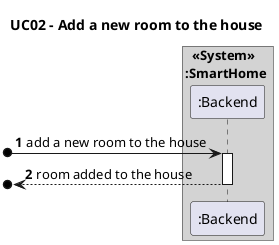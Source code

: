 @startuml

title UC02 - Add a new room to the house
autonumber

box "  <<System>>\n:SmartHome " #LightGrey
participant ":Backend" as Backend
end box

[o-> Backend: add a new room to the house
activate Backend
[o<-- Backend: room added to the house
deactivate Backend

@enduml